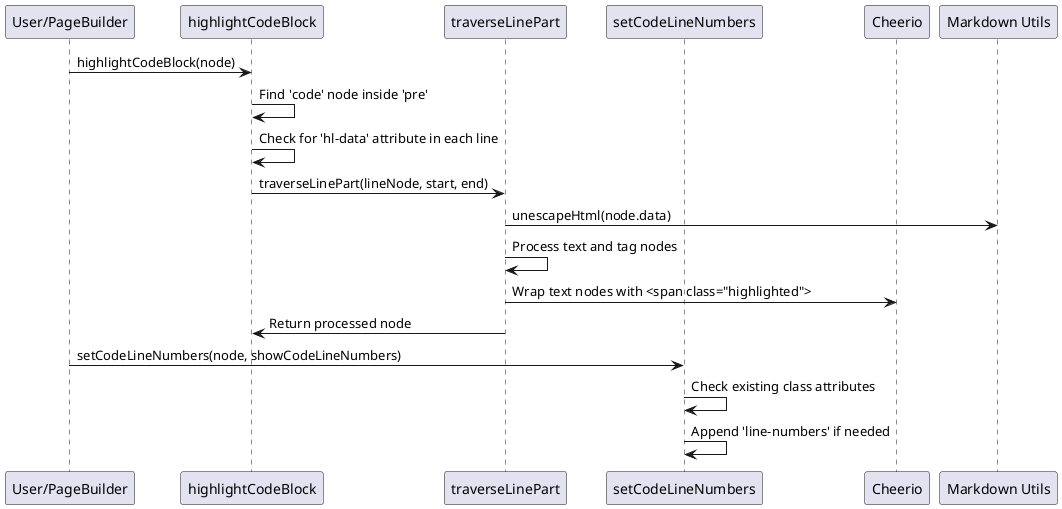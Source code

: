 @startuml
participant "User/PageBuilder" as User
participant "highlightCodeBlock" as HCB
participant "traverseLinePart" as TLP
participant "setCodeLineNumbers" as SCLN
participant "Cheerio" as DOM
participant "Markdown Utils" as MU

User -> HCB: highlightCodeBlock(node)
HCB -> HCB: Find 'code' node inside 'pre'
HCB -> HCB: Check for 'hl-data' attribute in each line
HCB -> TLP: traverseLinePart(lineNode, start, end)
TLP -> MU: unescapeHtml(node.data)
TLP -> TLP: Process text and tag nodes
TLP -> DOM: Wrap text nodes with <span class="highlighted">
TLP -> HCB: Return processed node

User -> SCLN: setCodeLineNumbers(node, showCodeLineNumbers)
SCLN -> SCLN: Check existing class attributes
SCLN -> SCLN: Append 'line-numbers' if needed

@enduml



